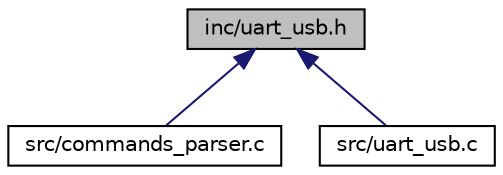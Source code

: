 digraph "inc/uart_usb.h"
{
  edge [fontname="Helvetica",fontsize="10",labelfontname="Helvetica",labelfontsize="10"];
  node [fontname="Helvetica",fontsize="10",shape=record];
  Node1 [label="inc/uart_usb.h",height=0.2,width=0.4,color="black", fillcolor="grey75", style="filled", fontcolor="black"];
  Node1 -> Node2 [dir="back",color="midnightblue",fontsize="10",style="solid"];
  Node2 [label="src/commands_parser.c",height=0.2,width=0.4,color="black", fillcolor="white", style="filled",URL="$commands__parser_8c.html",tooltip="Implementacion del parser de los paquetes. "];
  Node1 -> Node3 [dir="back",color="midnightblue",fontsize="10",style="solid"];
  Node3 [label="src/uart_usb.c",height=0.2,width=0.4,color="black", fillcolor="white", style="filled",URL="$uart__usb_8c.html",tooltip="Implementacion del driver de la UART 2 (UART USB) de la EDU-CIAA. "];
}
